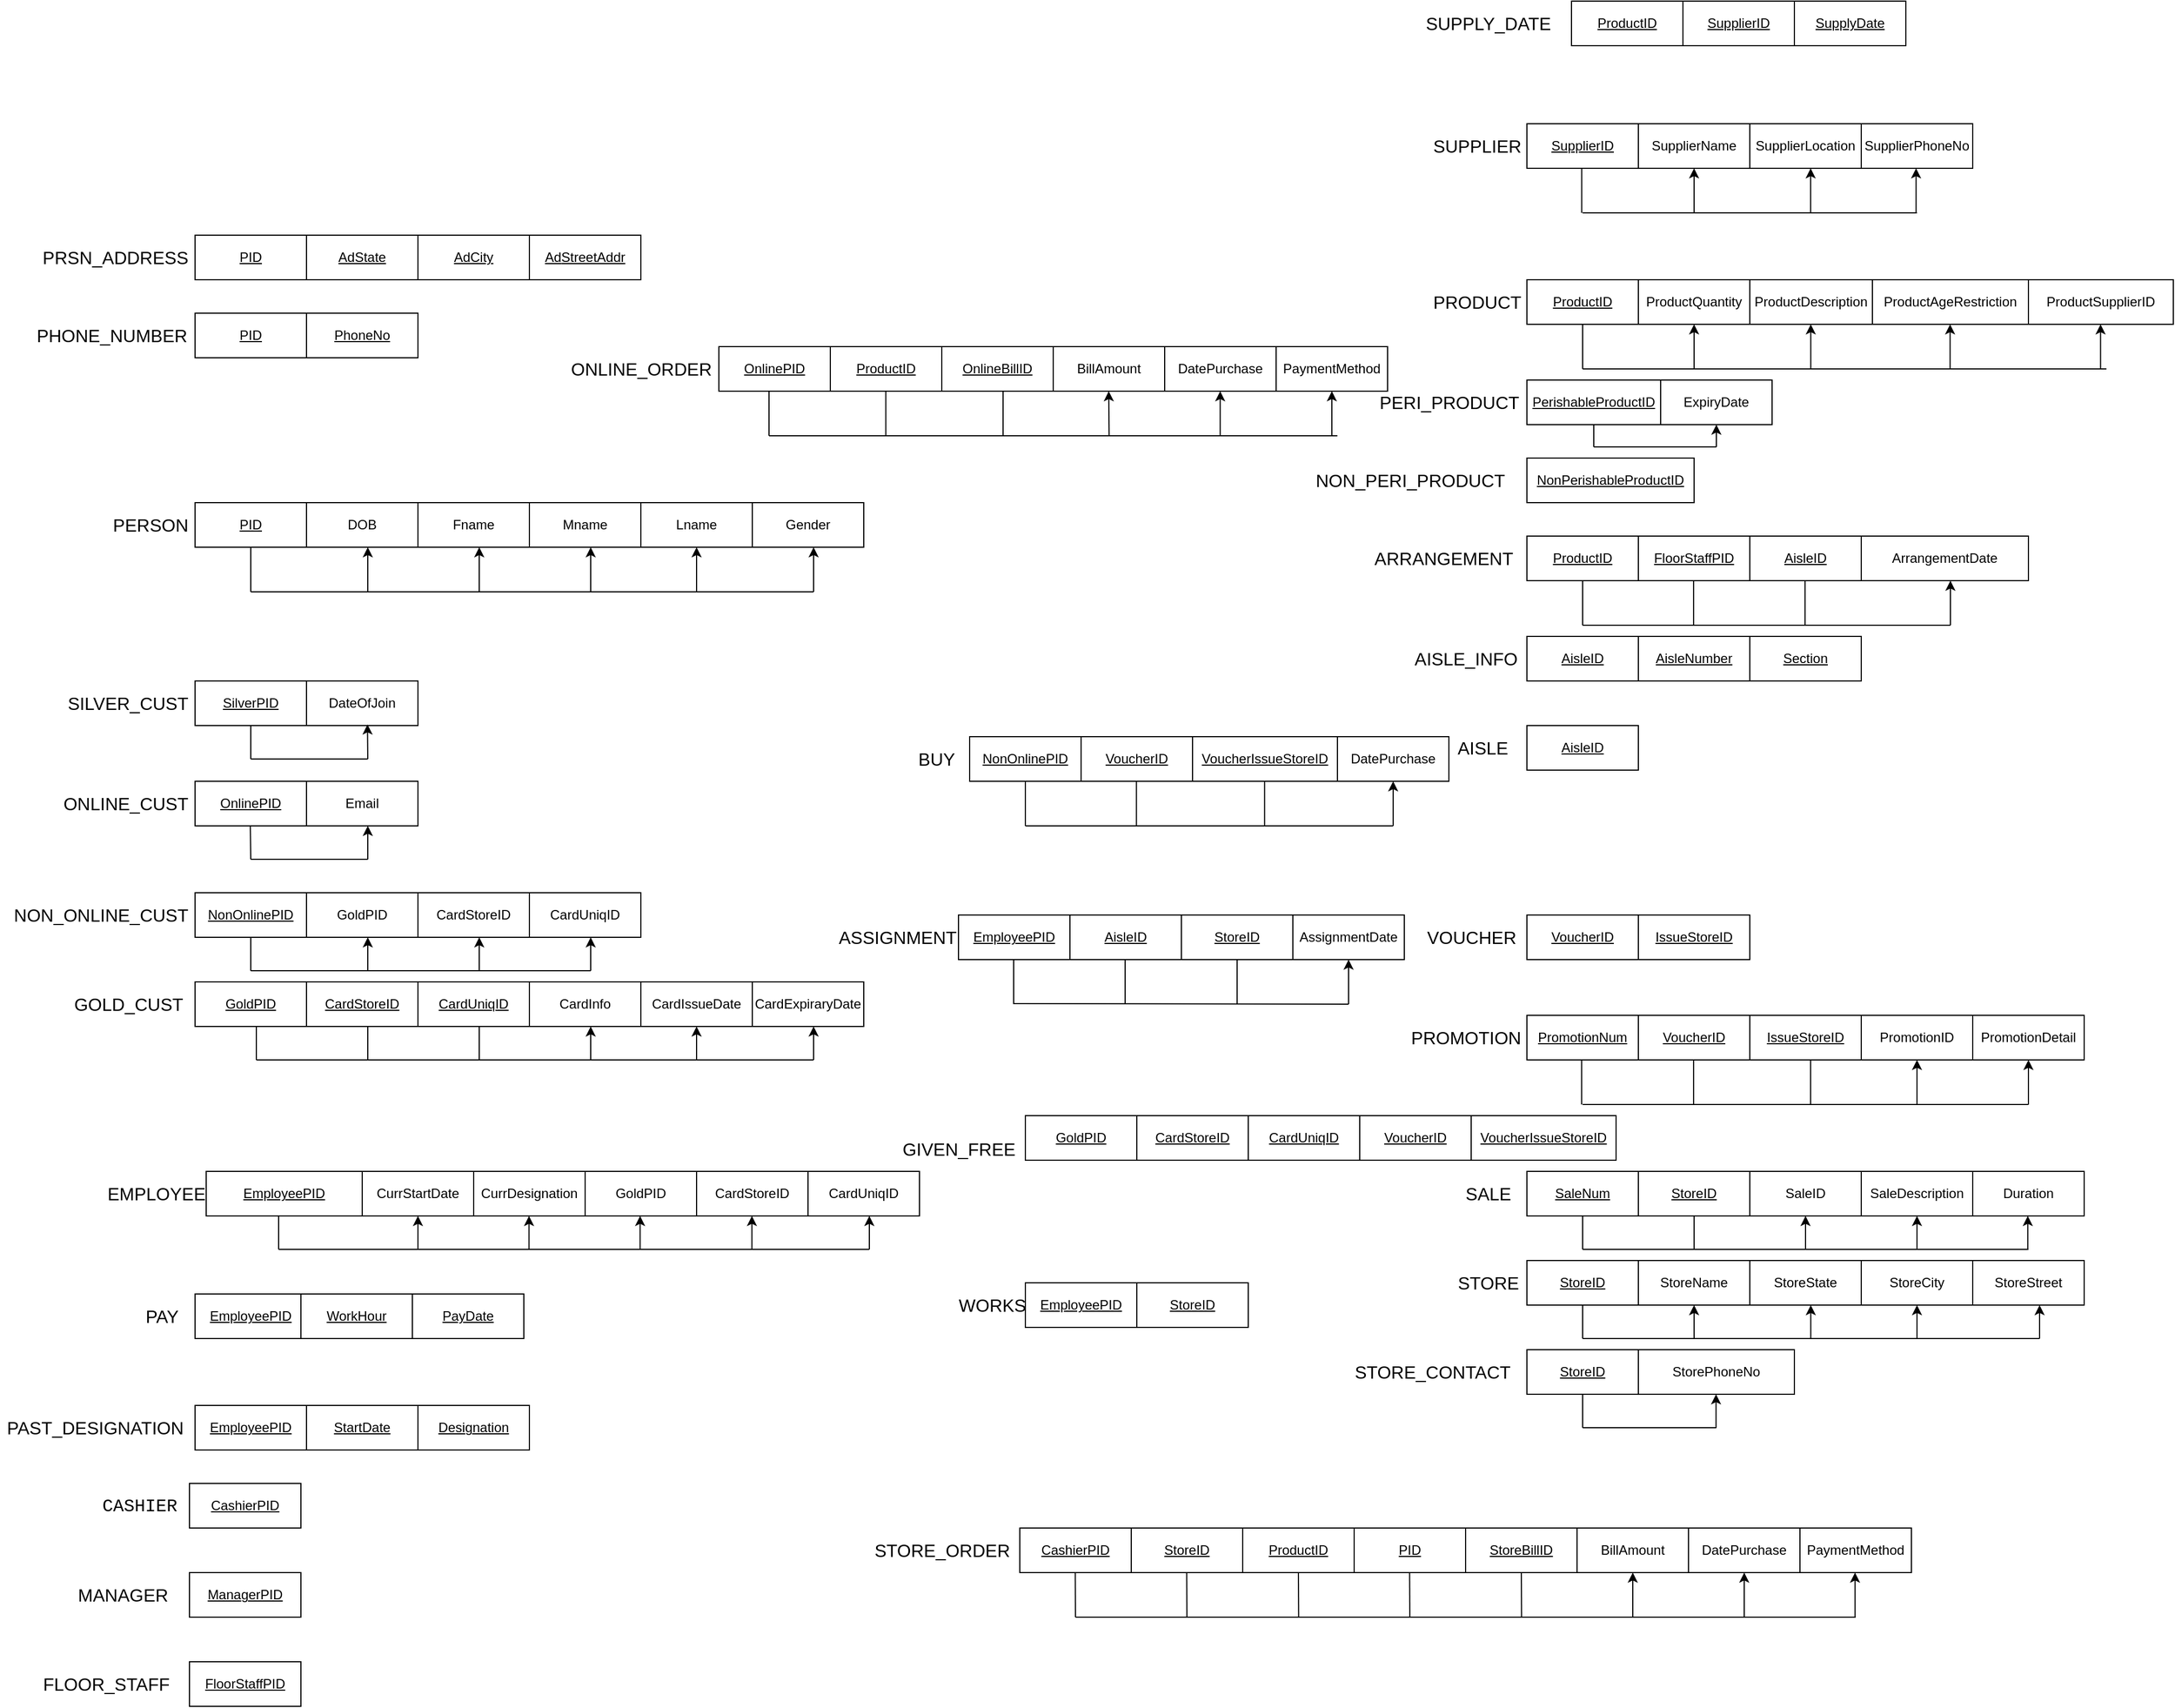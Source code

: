 <mxfile version="12.9.14" type="google"><diagram name="Page-1" id="90a13364-a465-7bf4-72fc-28e22215d7a0"><mxGraphModel dx="1719" dy="760" grid="1" gridSize="10" guides="1" tooltips="1" connect="1" arrows="1" fold="1" page="1" pageScale="1.5" pageWidth="2000" pageHeight="1500" background="#ffffff" math="0" shadow="0"><root><mxCell id="0" style=";html=1;"/><mxCell id="1" style=";html=1;" parent="0"/><mxCell id="R0Kg2zBL1VLdMe22nUZI-14" value="&lt;u&gt;PID&lt;/u&gt;" style="whiteSpace=wrap;html=1;align=center;" parent="1" vertex="1"><mxGeometry x="645" y="600" width="100" height="40" as="geometry"/></mxCell><mxCell id="R0Kg2zBL1VLdMe22nUZI-15" value="DOB" style="whiteSpace=wrap;html=1;align=center;" parent="1" vertex="1"><mxGeometry x="745" y="600" width="100" height="40" as="geometry"/></mxCell><mxCell id="R0Kg2zBL1VLdMe22nUZI-18" value="Fname" style="whiteSpace=wrap;html=1;align=center;" parent="1" vertex="1"><mxGeometry x="845" y="600" width="100" height="40" as="geometry"/></mxCell><mxCell id="R0Kg2zBL1VLdMe22nUZI-19" value="Mname" style="whiteSpace=wrap;html=1;align=center;" parent="1" vertex="1"><mxGeometry x="945" y="600" width="100" height="40" as="geometry"/></mxCell><mxCell id="R0Kg2zBL1VLdMe22nUZI-20" value="Lname" style="whiteSpace=wrap;html=1;align=center;" parent="1" vertex="1"><mxGeometry x="1045" y="600" width="100" height="40" as="geometry"/></mxCell><mxCell id="R0Kg2zBL1VLdMe22nUZI-21" value="Gender" style="whiteSpace=wrap;html=1;align=center;" parent="1" vertex="1"><mxGeometry x="1145" y="600" width="100" height="40" as="geometry"/></mxCell><mxCell id="R0Kg2zBL1VLdMe22nUZI-22" value="&lt;span style=&quot;font-size: 16px&quot;&gt;PERSON&lt;/span&gt;" style="text;html=1;align=right;verticalAlign=middle;resizable=0;points=[];autosize=1;" parent="1" vertex="1"><mxGeometry x="560" y="610" width="80" height="20" as="geometry"/></mxCell><mxCell id="R0Kg2zBL1VLdMe22nUZI-24" value="&lt;font style=&quot;font-size: 16px&quot;&gt;PHONE_NUMBER&lt;/font&gt;" style="text;html=1;align=center;verticalAlign=middle;resizable=0;points=[];autosize=1;" parent="1" vertex="1"><mxGeometry x="495" y="440" width="150" height="20" as="geometry"/></mxCell><mxCell id="R0Kg2zBL1VLdMe22nUZI-25" value="&lt;u&gt;PID&lt;/u&gt;" style="whiteSpace=wrap;html=1;align=center;" parent="1" vertex="1"><mxGeometry x="645" y="430" width="100" height="40" as="geometry"/></mxCell><mxCell id="R0Kg2zBL1VLdMe22nUZI-26" value="&lt;u&gt;PhoneNo&lt;/u&gt;" style="whiteSpace=wrap;html=1;align=center;" parent="1" vertex="1"><mxGeometry x="745" y="430" width="100" height="40" as="geometry"/></mxCell><mxCell id="R0Kg2zBL1VLdMe22nUZI-28" value="&lt;font style=&quot;font-size: 16px&quot;&gt;PRSN_ADDRESS&lt;/font&gt;" style="text;html=1;align=right;verticalAlign=middle;resizable=0;points=[];autosize=1;" parent="1" vertex="1"><mxGeometry x="490" y="370" width="150" height="20" as="geometry"/></mxCell><mxCell id="R0Kg2zBL1VLdMe22nUZI-29" value="&lt;u&gt;PID&lt;/u&gt;" style="whiteSpace=wrap;html=1;align=center;" parent="1" vertex="1"><mxGeometry x="645" y="360" width="100" height="40" as="geometry"/></mxCell><mxCell id="R0Kg2zBL1VLdMe22nUZI-34" value="&lt;u&gt;AdState&lt;/u&gt;" style="whiteSpace=wrap;html=1;align=center;" parent="1" vertex="1"><mxGeometry x="745" y="360" width="100" height="40" as="geometry"/></mxCell><mxCell id="R0Kg2zBL1VLdMe22nUZI-36" value="&lt;u&gt;Ad&lt;/u&gt;&lt;u&gt;City&lt;/u&gt;" style="whiteSpace=wrap;html=1;align=center;" parent="1" vertex="1"><mxGeometry x="845" y="360" width="100" height="40" as="geometry"/></mxCell><mxCell id="R0Kg2zBL1VLdMe22nUZI-37" value="&lt;u&gt;Ad&lt;/u&gt;&lt;u&gt;StreetAddr&lt;/u&gt;" style="whiteSpace=wrap;html=1;align=center;" parent="1" vertex="1"><mxGeometry x="945" y="360" width="100" height="40" as="geometry"/></mxCell><mxCell id="R0Kg2zBL1VLdMe22nUZI-38" value="&lt;u&gt;SilverPID&lt;/u&gt;" style="whiteSpace=wrap;html=1;align=center;" parent="1" vertex="1"><mxGeometry x="645" y="760" width="100" height="40" as="geometry"/></mxCell><mxCell id="R0Kg2zBL1VLdMe22nUZI-40" value="&lt;font style=&quot;font-size: 16px&quot;&gt;SILVER_CUST&lt;/font&gt;" style="text;html=1;align=right;verticalAlign=middle;resizable=0;points=[];autosize=1;" parent="1" vertex="1"><mxGeometry x="520" y="770" width="120" height="20" as="geometry"/></mxCell><mxCell id="R0Kg2zBL1VLdMe22nUZI-42" value="&lt;u&gt;EmployeePID&lt;/u&gt;" style="whiteSpace=wrap;html=1;align=center;" parent="1" vertex="1"><mxGeometry x="655" y="1200" width="140" height="40" as="geometry"/></mxCell><mxCell id="R0Kg2zBL1VLdMe22nUZI-44" value="&lt;font style=&quot;font-size: 16px&quot;&gt;EMPLOYEE&lt;/font&gt;" style="text;html=1;align=center;verticalAlign=middle;resizable=0;points=[];autosize=1;" parent="1" vertex="1"><mxGeometry x="560" y="1210" width="100" height="20" as="geometry"/></mxCell><mxCell id="R0Kg2zBL1VLdMe22nUZI-46" value="CurrStartDate" style="whiteSpace=wrap;html=1;align=center;" parent="1" vertex="1"><mxGeometry x="795" y="1200" width="100" height="40" as="geometry"/></mxCell><mxCell id="R0Kg2zBL1VLdMe22nUZI-47" value="CurrDesignation" style="whiteSpace=wrap;html=1;align=center;" parent="1" vertex="1"><mxGeometry x="895" y="1200" width="100" height="40" as="geometry"/></mxCell><mxCell id="R0Kg2zBL1VLdMe22nUZI-49" value="&lt;font style=&quot;font-size: 16px&quot;&gt;PAY&lt;/font&gt;" style="text;html=1;align=center;verticalAlign=middle;resizable=0;points=[];autosize=1;" parent="1" vertex="1"><mxGeometry x="590" y="1320" width="50" height="20" as="geometry"/></mxCell><mxCell id="R0Kg2zBL1VLdMe22nUZI-50" value="&lt;u&gt;EmployeePID&lt;/u&gt;" style="whiteSpace=wrap;html=1;align=center;" parent="1" vertex="1"><mxGeometry x="645" y="1310" width="100" height="40" as="geometry"/></mxCell><mxCell id="R0Kg2zBL1VLdMe22nUZI-55" value="&lt;u&gt;WorkHour&lt;/u&gt;" style="whiteSpace=wrap;html=1;align=center;" parent="1" vertex="1"><mxGeometry x="740" y="1310" width="100" height="40" as="geometry"/></mxCell><mxCell id="R0Kg2zBL1VLdMe22nUZI-56" value="&lt;u&gt;PayDate&lt;/u&gt;" style="whiteSpace=wrap;html=1;align=center;" parent="1" vertex="1"><mxGeometry x="840" y="1310" width="100" height="40" as="geometry"/></mxCell><mxCell id="R0Kg2zBL1VLdMe22nUZI-60" value="&lt;font style=&quot;font-size: 16px&quot;&gt;PAST_DESIGNATION&lt;/font&gt;" style="text;html=1;align=center;verticalAlign=middle;resizable=0;points=[];autosize=1;" parent="1" vertex="1"><mxGeometry x="470.0" y="1420" width="170" height="20" as="geometry"/></mxCell><mxCell id="R0Kg2zBL1VLdMe22nUZI-61" value="&lt;u&gt;EmployeePID&lt;/u&gt;" style="whiteSpace=wrap;html=1;align=center;" parent="1" vertex="1"><mxGeometry x="645" y="1410" width="100" height="40" as="geometry"/></mxCell><mxCell id="R0Kg2zBL1VLdMe22nUZI-66" value="&lt;u&gt;StartDate&lt;/u&gt;" style="whiteSpace=wrap;html=1;align=center;" parent="1" vertex="1"><mxGeometry x="745" y="1410" width="100" height="40" as="geometry"/></mxCell><mxCell id="R0Kg2zBL1VLdMe22nUZI-67" value="&lt;u&gt;Designation&lt;/u&gt;" style="whiteSpace=wrap;html=1;align=center;" parent="1" vertex="1"><mxGeometry x="845" y="1410" width="100" height="40" as="geometry"/></mxCell><mxCell id="R0Kg2zBL1VLdMe22nUZI-70" value="&lt;u&gt;OnlinePID&lt;/u&gt;" style="whiteSpace=wrap;html=1;align=center;" parent="1" vertex="1"><mxGeometry x="645" y="850" width="100" height="40" as="geometry"/></mxCell><mxCell id="R0Kg2zBL1VLdMe22nUZI-72" value="&lt;span style=&quot;font-size: 16px&quot;&gt;ONLINE_CUST&lt;/span&gt;" style="text;html=1;align=right;verticalAlign=middle;resizable=0;points=[];autosize=1;" parent="1" vertex="1"><mxGeometry x="510" y="860" width="130" height="20" as="geometry"/></mxCell><mxCell id="R0Kg2zBL1VLdMe22nUZI-74" value="Email" style="whiteSpace=wrap;html=1;align=center;" parent="1" vertex="1"><mxGeometry x="745" y="850" width="100" height="40" as="geometry"/></mxCell><mxCell id="R0Kg2zBL1VLdMe22nUZI-78" value="&lt;u&gt;NonOnlinePID&lt;/u&gt;" style="whiteSpace=wrap;html=1;align=center;" parent="1" vertex="1"><mxGeometry x="645" y="950" width="100" height="40" as="geometry"/></mxCell><mxCell id="R0Kg2zBL1VLdMe22nUZI-81" value="&lt;span style=&quot;font-size: 16px&quot;&gt;NON_ONLINE_CUST&lt;/span&gt;" style="text;html=1;align=right;verticalAlign=middle;resizable=0;points=[];autosize=1;" parent="1" vertex="1"><mxGeometry x="470.0" y="960" width="170" height="20" as="geometry"/></mxCell><mxCell id="R0Kg2zBL1VLdMe22nUZI-84" value="&lt;u&gt;GoldPID&lt;/u&gt;" style="whiteSpace=wrap;html=1;align=center;" parent="1" vertex="1"><mxGeometry x="645" y="1030" width="100" height="40" as="geometry"/></mxCell><mxCell id="R0Kg2zBL1VLdMe22nUZI-85" value="&lt;span style=&quot;font-size: 16px ; text-align: right&quot;&gt;GOLD_CUST&lt;/span&gt;" style="text;html=1;align=center;verticalAlign=middle;resizable=0;points=[];autosize=1;" parent="1" vertex="1"><mxGeometry x="530" y="1040" width="110" height="20" as="geometry"/></mxCell><mxCell id="R0Kg2zBL1VLdMe22nUZI-86" value="GoldPID" style="whiteSpace=wrap;html=1;align=center;" parent="1" vertex="1"><mxGeometry x="745" y="950" width="100" height="40" as="geometry"/></mxCell><mxCell id="ruVJiZbTaowODf-1K3nO-1" value="GoldPID" style="whiteSpace=wrap;html=1;align=center;" parent="1" vertex="1"><mxGeometry x="995" y="1200" width="100" height="40" as="geometry"/></mxCell><mxCell id="R0Kg2zBL1VLdMe22nUZI-94" value="&lt;u&gt;CashierPID&lt;/u&gt;" style="whiteSpace=wrap;html=1;align=center;" parent="1" vertex="1"><mxGeometry x="640" y="1480" width="100" height="40" as="geometry"/></mxCell><mxCell id="R0Kg2zBL1VLdMe22nUZI-95" value="&lt;u&gt;ManagerPID&lt;/u&gt;" style="whiteSpace=wrap;html=1;align=center;" parent="1" vertex="1"><mxGeometry x="640" y="1560" width="100" height="40" as="geometry"/></mxCell><mxCell id="R0Kg2zBL1VLdMe22nUZI-96" value="&lt;u&gt;FloorStaffPID&lt;/u&gt;" style="whiteSpace=wrap;html=1;align=center;" parent="1" vertex="1"><mxGeometry x="640" y="1640" width="100" height="40" as="geometry"/></mxCell><mxCell id="R0Kg2zBL1VLdMe22nUZI-103" value="&lt;div style=&quot;font-family: &amp;#34;menlo&amp;#34; , &amp;#34;monaco&amp;#34; , &amp;#34;courier new&amp;#34; , monospace ; font-size: 16px ; line-height: 24px ; white-space: pre&quot;&gt;&lt;span style=&quot;background-color: rgb(255 , 255 , 255)&quot;&gt;CASHIER&lt;/span&gt;&lt;/div&gt;" style="text;html=1;align=center;verticalAlign=middle;resizable=0;points=[];autosize=1;" parent="1" vertex="1"><mxGeometry x="555" y="1485" width="80" height="30" as="geometry"/></mxCell><mxCell id="R0Kg2zBL1VLdMe22nUZI-104" value="&lt;font style=&quot;font-size: 16px&quot;&gt;MANAGER&lt;/font&gt;" style="text;html=1;align=center;verticalAlign=middle;resizable=0;points=[];autosize=1;" parent="1" vertex="1"><mxGeometry x="530" y="1570" width="100" height="20" as="geometry"/></mxCell><mxCell id="R0Kg2zBL1VLdMe22nUZI-105" value="&lt;font style=&quot;font-size: 16px&quot;&gt;FLOOR_STAFF&lt;/font&gt;" style="text;html=1;align=center;verticalAlign=middle;resizable=0;points=[];autosize=1;" parent="1" vertex="1"><mxGeometry x="500" y="1650" width="130" height="20" as="geometry"/></mxCell><mxCell id="R0Kg2zBL1VLdMe22nUZI-107" value="&lt;u&gt;SupplierID&lt;/u&gt;" style="whiteSpace=wrap;html=1;align=center;" parent="1" vertex="1"><mxGeometry x="1840" y="260" width="100" height="40" as="geometry"/></mxCell><mxCell id="R0Kg2zBL1VLdMe22nUZI-108" value="SupplierName" style="whiteSpace=wrap;html=1;align=center;" parent="1" vertex="1"><mxGeometry x="1940" y="260" width="100" height="40" as="geometry"/></mxCell><mxCell id="R0Kg2zBL1VLdMe22nUZI-109" value="SupplierLocation" style="whiteSpace=wrap;html=1;align=center;" parent="1" vertex="1"><mxGeometry x="2040" y="260" width="100" height="40" as="geometry"/></mxCell><mxCell id="R0Kg2zBL1VLdMe22nUZI-110" value="SupplierPhoneNo" style="whiteSpace=wrap;html=1;align=center;" parent="1" vertex="1"><mxGeometry x="2140" y="260" width="100" height="40" as="geometry"/></mxCell><mxCell id="R0Kg2zBL1VLdMe22nUZI-111" value="&lt;font style=&quot;font-size: 16px&quot;&gt;SUPPLIER&lt;/font&gt;" style="text;html=1;align=center;verticalAlign=middle;resizable=0;points=[];autosize=1;" parent="1" vertex="1"><mxGeometry x="1750" y="270" width="90" height="20" as="geometry"/></mxCell><mxCell id="R0Kg2zBL1VLdMe22nUZI-112" value="&lt;u&gt;ProductID&lt;/u&gt;" style="whiteSpace=wrap;html=1;align=center;" parent="1" vertex="1"><mxGeometry x="1840" y="400" width="100" height="40" as="geometry"/></mxCell><mxCell id="R0Kg2zBL1VLdMe22nUZI-113" value="ProductQuantity" style="whiteSpace=wrap;html=1;align=center;" parent="1" vertex="1"><mxGeometry x="1940" y="400" width="100" height="40" as="geometry"/></mxCell><mxCell id="R0Kg2zBL1VLdMe22nUZI-114" value="ProductDescription" style="whiteSpace=wrap;html=1;align=center;" parent="1" vertex="1"><mxGeometry x="2040" y="400" width="110" height="40" as="geometry"/></mxCell><mxCell id="R0Kg2zBL1VLdMe22nUZI-115" value="ProductAgeRestriction" style="whiteSpace=wrap;html=1;align=center;" parent="1" vertex="1"><mxGeometry x="2150" y="400" width="140" height="40" as="geometry"/></mxCell><mxCell id="R0Kg2zBL1VLdMe22nUZI-116" value="&lt;font style=&quot;font-size: 16px&quot;&gt;PRODUCT&lt;/font&gt;" style="text;html=1;align=center;verticalAlign=middle;resizable=0;points=[];autosize=1;" parent="1" vertex="1"><mxGeometry x="1750" y="410" width="90" height="20" as="geometry"/></mxCell><mxCell id="R0Kg2zBL1VLdMe22nUZI-117" value="&lt;u&gt;PerishableProductID&lt;/u&gt;" style="whiteSpace=wrap;html=1;align=center;" parent="1" vertex="1"><mxGeometry x="1840" y="490" width="120" height="40" as="geometry"/></mxCell><mxCell id="R0Kg2zBL1VLdMe22nUZI-119" value="&lt;font style=&quot;font-size: 16px&quot;&gt;PERI_PRODUCT&lt;/font&gt;" style="text;html=1;align=center;verticalAlign=middle;resizable=0;points=[];autosize=1;" parent="1" vertex="1"><mxGeometry x="1700" y="500" width="140" height="20" as="geometry"/></mxCell><mxCell id="R0Kg2zBL1VLdMe22nUZI-120" value="ExpiryDate" style="whiteSpace=wrap;html=1;align=center;" parent="1" vertex="1"><mxGeometry x="1960" y="490" width="100" height="40" as="geometry"/></mxCell><mxCell id="R0Kg2zBL1VLdMe22nUZI-122" value="&lt;u&gt;NonPerishableProductID&lt;/u&gt;" style="whiteSpace=wrap;html=1;align=center;" parent="1" vertex="1"><mxGeometry x="1840" y="560" width="150" height="40" as="geometry"/></mxCell><mxCell id="R0Kg2zBL1VLdMe22nUZI-124" value="&lt;div style=&quot;text-align: left&quot;&gt;&lt;span style=&quot;font-size: 16px&quot;&gt;NON_PERI_PRODUCT&lt;/span&gt;&lt;/div&gt;" style="text;html=1;align=center;verticalAlign=middle;resizable=0;points=[];autosize=1;" parent="1" vertex="1"><mxGeometry x="1640" y="570" width="190" height="20" as="geometry"/></mxCell><mxCell id="R0Kg2zBL1VLdMe22nUZI-126" value="&lt;font style=&quot;font-size: 16px&quot;&gt;AISLE_INFO&lt;/font&gt;" style="text;html=1;align=center;verticalAlign=middle;resizable=0;points=[];autosize=1;" parent="1" vertex="1"><mxGeometry x="1730" y="730" width="110" height="20" as="geometry"/></mxCell><mxCell id="R0Kg2zBL1VLdMe22nUZI-127" value="&lt;u&gt;AisleID&lt;/u&gt;" style="whiteSpace=wrap;html=1;align=center;" parent="1" vertex="1"><mxGeometry x="1840" y="720" width="100" height="40" as="geometry"/></mxCell><mxCell id="R0Kg2zBL1VLdMe22nUZI-132" value="&lt;u&gt;AisleNumber&lt;/u&gt;" style="whiteSpace=wrap;html=1;align=center;" parent="1" vertex="1"><mxGeometry x="1940" y="720" width="100" height="40" as="geometry"/></mxCell><mxCell id="R0Kg2zBL1VLdMe22nUZI-133" value="&lt;u&gt;Section&lt;/u&gt;" style="whiteSpace=wrap;html=1;align=center;" parent="1" vertex="1"><mxGeometry x="2040" y="720" width="100" height="40" as="geometry"/></mxCell><mxCell id="R0Kg2zBL1VLdMe22nUZI-135" value="&lt;u&gt;AisleID&lt;/u&gt;" style="whiteSpace=wrap;html=1;align=center;" parent="1" vertex="1"><mxGeometry x="1840" y="800" width="100" height="40" as="geometry"/></mxCell><mxCell id="R0Kg2zBL1VLdMe22nUZI-136" value="&lt;font style=&quot;font-size: 16px&quot;&gt;AISLE&lt;/font&gt;" style="text;html=1;align=center;verticalAlign=middle;resizable=0;points=[];autosize=1;" parent="1" vertex="1"><mxGeometry x="1770" y="810" width="60" height="20" as="geometry"/></mxCell><mxCell id="R0Kg2zBL1VLdMe22nUZI-138" value="&lt;u&gt;VoucherID&lt;/u&gt;" style="whiteSpace=wrap;html=1;align=center;" parent="1" vertex="1"><mxGeometry x="1840" y="970" width="100" height="40" as="geometry"/></mxCell><mxCell id="R0Kg2zBL1VLdMe22nUZI-139" value="&lt;span style=&quot;font-size: 16px&quot;&gt;VOUCHER&lt;/span&gt;" style="text;html=1;align=center;verticalAlign=middle;resizable=0;points=[];autosize=1;" parent="1" vertex="1"><mxGeometry x="1740" y="980" width="100" height="20" as="geometry"/></mxCell><mxCell id="R0Kg2zBL1VLdMe22nUZI-140" value="&lt;u&gt;StoreID&lt;/u&gt;" style="whiteSpace=wrap;html=1;align=center;" parent="1" vertex="1"><mxGeometry x="1840" y="1280" width="100" height="40" as="geometry"/></mxCell><mxCell id="R0Kg2zBL1VLdMe22nUZI-141" value="StoreName" style="whiteSpace=wrap;html=1;align=center;" parent="1" vertex="1"><mxGeometry x="1940" y="1280" width="100" height="40" as="geometry"/></mxCell><mxCell id="R0Kg2zBL1VLdMe22nUZI-144" value="&lt;font style=&quot;font-size: 16px&quot;&gt;STORE&lt;/font&gt;" style="text;html=1;align=center;verticalAlign=middle;resizable=0;points=[];autosize=1;" parent="1" vertex="1"><mxGeometry x="1770" y="1290" width="70" height="20" as="geometry"/></mxCell><mxCell id="R0Kg2zBL1VLdMe22nUZI-145" value="&lt;span style=&quot;font-size: 16px&quot;&gt;STORE_CONTACT&lt;/span&gt;" style="text;html=1;align=center;verticalAlign=middle;resizable=0;points=[];autosize=1;" parent="1" vertex="1"><mxGeometry x="1675" y="1370" width="160" height="20" as="geometry"/></mxCell><mxCell id="R0Kg2zBL1VLdMe22nUZI-147" value="&lt;u&gt;StoreID&lt;/u&gt;" style="whiteSpace=wrap;html=1;align=center;" parent="1" vertex="1"><mxGeometry x="1840" y="1360" width="100" height="40" as="geometry"/></mxCell><mxCell id="R0Kg2zBL1VLdMe22nUZI-154" value="StorePhoneNo" style="whiteSpace=wrap;html=1;align=center;" parent="1" vertex="1"><mxGeometry x="1940" y="1360" width="140" height="40" as="geometry"/></mxCell><mxCell id="R0Kg2zBL1VLdMe22nUZI-155" value="&lt;u&gt;PromotionNum&lt;/u&gt;" style="whiteSpace=wrap;html=1;align=center;" parent="1" vertex="1"><mxGeometry x="1840" y="1060" width="100" height="40" as="geometry"/></mxCell><mxCell id="R0Kg2zBL1VLdMe22nUZI-156" value="&lt;u&gt;VoucherID&lt;/u&gt;" style="whiteSpace=wrap;html=1;align=center;" parent="1" vertex="1"><mxGeometry x="1940" y="1060" width="100" height="40" as="geometry"/></mxCell><mxCell id="R0Kg2zBL1VLdMe22nUZI-157" value="PromotionID" style="whiteSpace=wrap;html=1;align=center;" parent="1" vertex="1"><mxGeometry x="2140" y="1060" width="100" height="40" as="geometry"/></mxCell><mxCell id="R0Kg2zBL1VLdMe22nUZI-158" value="&lt;font style=&quot;font-size: 16px&quot;&gt;PROMOTION&lt;/font&gt;" style="text;html=1;align=center;verticalAlign=middle;resizable=0;points=[];autosize=1;" parent="1" vertex="1"><mxGeometry x="1730" y="1070" width="110" height="20" as="geometry"/></mxCell><mxCell id="R0Kg2zBL1VLdMe22nUZI-160" value="PromotionDetail" style="whiteSpace=wrap;html=1;align=center;" parent="1" vertex="1"><mxGeometry x="2240" y="1060" width="100" height="40" as="geometry"/></mxCell><mxCell id="R0Kg2zBL1VLdMe22nUZI-161" value="&lt;u&gt;SaleNum&lt;/u&gt;" style="whiteSpace=wrap;html=1;align=center;" parent="1" vertex="1"><mxGeometry x="1840" y="1200" width="100" height="40" as="geometry"/></mxCell><mxCell id="R0Kg2zBL1VLdMe22nUZI-162" value="&lt;u&gt;StoreID&lt;/u&gt;" style="whiteSpace=wrap;html=1;align=center;" parent="1" vertex="1"><mxGeometry x="1940" y="1200" width="100" height="40" as="geometry"/></mxCell><mxCell id="R0Kg2zBL1VLdMe22nUZI-163" value="SaleID" style="whiteSpace=wrap;html=1;align=center;" parent="1" vertex="1"><mxGeometry x="2040" y="1200" width="100" height="40" as="geometry"/></mxCell><mxCell id="R0Kg2zBL1VLdMe22nUZI-164" value="&lt;font style=&quot;font-size: 16px&quot;&gt;SALE&lt;/font&gt;" style="text;html=1;align=center;verticalAlign=middle;resizable=0;points=[];autosize=1;" parent="1" vertex="1"><mxGeometry x="1775" y="1210" width="60" height="20" as="geometry"/></mxCell><mxCell id="R0Kg2zBL1VLdMe22nUZI-165" value="SaleDescription" style="whiteSpace=wrap;html=1;align=center;" parent="1" vertex="1"><mxGeometry x="2140" y="1200" width="100" height="40" as="geometry"/></mxCell><mxCell id="R0Kg2zBL1VLdMe22nUZI-166" value="Duration" style="whiteSpace=wrap;html=1;align=center;" parent="1" vertex="1"><mxGeometry x="2240" y="1200" width="100" height="40" as="geometry"/></mxCell><mxCell id="R0Kg2zBL1VLdMe22nUZI-168" value="&lt;u&gt;IssueStoreID&lt;/u&gt;" style="whiteSpace=wrap;html=1;align=center;" parent="1" vertex="1"><mxGeometry x="1940" y="970" width="100" height="40" as="geometry"/></mxCell><mxCell id="R0Kg2zBL1VLdMe22nUZI-173" value="&lt;u&gt;CardStoreID&lt;/u&gt;" style="whiteSpace=wrap;html=1;align=center;" parent="1" vertex="1"><mxGeometry x="745" y="1030" width="100" height="40" as="geometry"/></mxCell><mxCell id="R0Kg2zBL1VLdMe22nUZI-175" value="&lt;u&gt;CardUniqID&lt;/u&gt;" style="whiteSpace=wrap;html=1;align=center;" parent="1" vertex="1"><mxGeometry x="845" y="1030" width="100" height="40" as="geometry"/></mxCell><mxCell id="R0Kg2zBL1VLdMe22nUZI-176" value="CardInfo" style="whiteSpace=wrap;html=1;align=center;" parent="1" vertex="1"><mxGeometry x="945" y="1030" width="100" height="40" as="geometry"/></mxCell><mxCell id="R0Kg2zBL1VLdMe22nUZI-177" value="CardIssueDate" style="whiteSpace=wrap;html=1;align=center;" parent="1" vertex="1"><mxGeometry x="1045" y="1030" width="100" height="40" as="geometry"/></mxCell><mxCell id="R0Kg2zBL1VLdMe22nUZI-178" value="CardExpiraryDate" style="whiteSpace=wrap;html=1;align=center;" parent="1" vertex="1"><mxGeometry x="1145" y="1030" width="100" height="40" as="geometry"/></mxCell><mxCell id="R0Kg2zBL1VLdMe22nUZI-179" value="&lt;u&gt;EmployeePID&lt;/u&gt;" style="whiteSpace=wrap;html=1;align=center;" parent="1" vertex="1"><mxGeometry x="1390" y="1300" width="100" height="40" as="geometry"/></mxCell><mxCell id="R0Kg2zBL1VLdMe22nUZI-180" value="&lt;u&gt;StoreID&lt;/u&gt;" style="whiteSpace=wrap;html=1;align=center;" parent="1" vertex="1"><mxGeometry x="1490" y="1300" width="100" height="40" as="geometry"/></mxCell><mxCell id="R0Kg2zBL1VLdMe22nUZI-181" value="&lt;font style=&quot;font-size: 16px&quot;&gt;WORKS&lt;/font&gt;" style="text;html=1;align=center;verticalAlign=middle;resizable=0;points=[];autosize=1;" parent="1" vertex="1"><mxGeometry x="1320" y="1310" width="80" height="20" as="geometry"/></mxCell><mxCell id="R0Kg2zBL1VLdMe22nUZI-185" value="&lt;u&gt;GoldPID&lt;/u&gt;" style="whiteSpace=wrap;html=1;align=center;" parent="1" vertex="1"><mxGeometry x="1390" y="1150" width="100" height="40" as="geometry"/></mxCell><mxCell id="R0Kg2zBL1VLdMe22nUZI-186" value="&lt;u&gt;VoucherID&lt;/u&gt;" style="whiteSpace=wrap;html=1;align=center;" parent="1" vertex="1"><mxGeometry x="1690" y="1150" width="100" height="40" as="geometry"/></mxCell><mxCell id="R0Kg2zBL1VLdMe22nUZI-187" value="&lt;font style=&quot;font-size: 16px&quot;&gt;GIVEN_FREE&lt;/font&gt;" style="text;html=1;align=center;verticalAlign=middle;resizable=0;points=[];autosize=1;" parent="1" vertex="1"><mxGeometry x="1270" y="1170" width="120" height="20" as="geometry"/></mxCell><mxCell id="R0Kg2zBL1VLdMe22nUZI-193" value="&lt;u&gt;NonOnlinePID&lt;/u&gt;" style="whiteSpace=wrap;html=1;align=center;" parent="1" vertex="1"><mxGeometry x="1340" y="810" width="100" height="40" as="geometry"/></mxCell><mxCell id="R0Kg2zBL1VLdMe22nUZI-194" value="&lt;u&gt;VoucherID&lt;/u&gt;" style="whiteSpace=wrap;html=1;align=center;" parent="1" vertex="1"><mxGeometry x="1440" y="810" width="100" height="40" as="geometry"/></mxCell><mxCell id="R0Kg2zBL1VLdMe22nUZI-195" value="&lt;font style=&quot;font-size: 16px&quot;&gt;BUY&lt;/font&gt;" style="text;html=1;align=center;verticalAlign=middle;resizable=0;points=[];autosize=1;" parent="1" vertex="1"><mxGeometry x="1285" y="820" width="50" height="20" as="geometry"/></mxCell><mxCell id="R0Kg2zBL1VLdMe22nUZI-198" value="&lt;u&gt;EmployeePID&lt;/u&gt;" style="whiteSpace=wrap;html=1;align=center;" parent="1" vertex="1"><mxGeometry x="1330" y="970" width="100" height="40" as="geometry"/></mxCell><mxCell id="R0Kg2zBL1VLdMe22nUZI-199" value="&lt;u&gt;AisleID&lt;/u&gt;" style="whiteSpace=wrap;html=1;align=center;" parent="1" vertex="1"><mxGeometry x="1430" y="970" width="100" height="40" as="geometry"/></mxCell><mxCell id="R0Kg2zBL1VLdMe22nUZI-200" value="&lt;font style=&quot;font-size: 16px&quot;&gt;ASSIGNMENT&lt;/font&gt;" style="text;html=1;align=center;verticalAlign=middle;resizable=0;points=[];autosize=1;" parent="1" vertex="1"><mxGeometry x="1215" y="980" width="120" height="20" as="geometry"/></mxCell><mxCell id="R0Kg2zBL1VLdMe22nUZI-205" value="&lt;u&gt;OnlinePID&lt;/u&gt;" style="whiteSpace=wrap;html=1;align=center;" parent="1" vertex="1"><mxGeometry x="1115" y="460" width="100" height="40" as="geometry"/></mxCell><mxCell id="R0Kg2zBL1VLdMe22nUZI-206" value="&lt;u&gt;ProductID&lt;/u&gt;" style="whiteSpace=wrap;html=1;align=center;" parent="1" vertex="1"><mxGeometry x="1215" y="460" width="100" height="40" as="geometry"/></mxCell><mxCell id="R0Kg2zBL1VLdMe22nUZI-207" value="&lt;font style=&quot;font-size: 16px&quot;&gt;ONLINE_ORDER&lt;/font&gt;" style="text;html=1;align=center;verticalAlign=middle;resizable=0;points=[];autosize=1;" parent="1" vertex="1"><mxGeometry x="975" y="470" width="140" height="20" as="geometry"/></mxCell><mxCell id="R0Kg2zBL1VLdMe22nUZI-210" value="&lt;u&gt;OnlineBillID&lt;/u&gt;" style="whiteSpace=wrap;html=1;align=center;" parent="1" vertex="1"><mxGeometry x="1315" y="460" width="100" height="40" as="geometry"/></mxCell><mxCell id="R0Kg2zBL1VLdMe22nUZI-211" value="BillAmount" style="whiteSpace=wrap;html=1;align=center;" parent="1" vertex="1"><mxGeometry x="1415" y="460" width="100" height="40" as="geometry"/></mxCell><mxCell id="R0Kg2zBL1VLdMe22nUZI-212" value="DatePurchase" style="whiteSpace=wrap;html=1;align=center;" parent="1" vertex="1"><mxGeometry x="1515" y="460" width="100" height="40" as="geometry"/></mxCell><mxCell id="R0Kg2zBL1VLdMe22nUZI-213" value="PaymentMethod" style="whiteSpace=wrap;html=1;align=center;" parent="1" vertex="1"><mxGeometry x="1615" y="460" width="100" height="40" as="geometry"/></mxCell><mxCell id="R0Kg2zBL1VLdMe22nUZI-214" value="&lt;u&gt;CashierPID&lt;/u&gt;" style="whiteSpace=wrap;html=1;align=center;" parent="1" vertex="1"><mxGeometry x="1385" y="1520" width="100" height="40" as="geometry"/></mxCell><mxCell id="R0Kg2zBL1VLdMe22nUZI-215" value="&lt;u&gt;StoreID&lt;/u&gt;" style="whiteSpace=wrap;html=1;align=center;" parent="1" vertex="1"><mxGeometry x="1485" y="1520" width="100" height="40" as="geometry"/></mxCell><mxCell id="R0Kg2zBL1VLdMe22nUZI-216" value="&lt;font style=&quot;font-size: 16px&quot;&gt;STORE_ORDER&lt;/font&gt;" style="text;html=1;align=center;verticalAlign=middle;resizable=0;points=[];autosize=1;" parent="1" vertex="1"><mxGeometry x="1245" y="1530" width="140" height="20" as="geometry"/></mxCell><mxCell id="R0Kg2zBL1VLdMe22nUZI-219" value="&lt;u&gt;ProductID&lt;/u&gt;" style="whiteSpace=wrap;html=1;align=center;" parent="1" vertex="1"><mxGeometry x="1585" y="1520" width="100" height="40" as="geometry"/></mxCell><mxCell id="R0Kg2zBL1VLdMe22nUZI-221" value="&lt;u&gt;PID&lt;/u&gt;" style="whiteSpace=wrap;html=1;align=center;" parent="1" vertex="1"><mxGeometry x="1685" y="1520" width="100" height="40" as="geometry"/></mxCell><mxCell id="R0Kg2zBL1VLdMe22nUZI-223" value="&lt;u&gt;StoreBillID&lt;/u&gt;" style="whiteSpace=wrap;html=1;align=center;" parent="1" vertex="1"><mxGeometry x="1785" y="1520" width="100" height="40" as="geometry"/></mxCell><mxCell id="R0Kg2zBL1VLdMe22nUZI-224" value="BillAmount" style="whiteSpace=wrap;html=1;align=center;" parent="1" vertex="1"><mxGeometry x="1885" y="1520" width="100" height="40" as="geometry"/></mxCell><mxCell id="R0Kg2zBL1VLdMe22nUZI-225" value="DatePurchase" style="whiteSpace=wrap;html=1;align=center;" parent="1" vertex="1"><mxGeometry x="1985" y="1520" width="100" height="40" as="geometry"/></mxCell><mxCell id="R0Kg2zBL1VLdMe22nUZI-226" value="PaymentMethod" style="whiteSpace=wrap;html=1;align=center;" parent="1" vertex="1"><mxGeometry x="2085" y="1520" width="100" height="40" as="geometry"/></mxCell><mxCell id="R0Kg2zBL1VLdMe22nUZI-229" value="ProductSupplierID" style="whiteSpace=wrap;html=1;align=center;" parent="1" vertex="1"><mxGeometry x="2290" y="400" width="130" height="40" as="geometry"/></mxCell><mxCell id="ruVJiZbTaowODf-1K3nO-10" value="&lt;u&gt;ProductID&lt;/u&gt;" style="whiteSpace=wrap;html=1;align=center;" parent="1" vertex="1"><mxGeometry x="1840" y="630" width="100" height="40" as="geometry"/></mxCell><mxCell id="ruVJiZbTaowODf-1K3nO-11" value="&lt;u&gt;FloorStaffPID&lt;/u&gt;" style="whiteSpace=wrap;html=1;align=center;" parent="1" vertex="1"><mxGeometry x="1940" y="630" width="100" height="40" as="geometry"/></mxCell><mxCell id="ruVJiZbTaowODf-1K3nO-12" value="&lt;u&gt;AisleID&lt;/u&gt;" style="whiteSpace=wrap;html=1;align=center;" parent="1" vertex="1"><mxGeometry x="2040" y="630" width="100" height="40" as="geometry"/></mxCell><mxCell id="ruVJiZbTaowODf-1K3nO-13" value="ArrangementDate" style="whiteSpace=wrap;html=1;align=center;" parent="1" vertex="1"><mxGeometry x="2140" y="630" width="150" height="40" as="geometry"/></mxCell><mxCell id="ruVJiZbTaowODf-1K3nO-14" value="&lt;font style=&quot;font-size: 16px&quot;&gt;ARRANGEMENT&lt;/font&gt;" style="text;html=1;align=center;verticalAlign=middle;resizable=0;points=[];autosize=1;" parent="1" vertex="1"><mxGeometry x="1695" y="640" width="140" height="20" as="geometry"/></mxCell><mxCell id="kDjUOQ1XY99Zr_46Bzw9-2" value="StoreState" style="whiteSpace=wrap;html=1;align=center;" parent="1" vertex="1"><mxGeometry x="2040" y="1280" width="100" height="40" as="geometry"/></mxCell><mxCell id="kDjUOQ1XY99Zr_46Bzw9-3" value="StoreCity" style="whiteSpace=wrap;html=1;align=center;" parent="1" vertex="1"><mxGeometry x="2140" y="1280" width="100" height="40" as="geometry"/></mxCell><mxCell id="kDjUOQ1XY99Zr_46Bzw9-4" value="StoreStreet" style="whiteSpace=wrap;html=1;align=center;" parent="1" vertex="1"><mxGeometry x="2240" y="1280" width="100" height="40" as="geometry"/></mxCell><mxCell id="kDjUOQ1XY99Zr_46Bzw9-5" value="CardStoreID" style="whiteSpace=wrap;html=1;align=center;" parent="1" vertex="1"><mxGeometry x="845" y="950" width="100" height="40" as="geometry"/></mxCell><mxCell id="kDjUOQ1XY99Zr_46Bzw9-8" value="CardUniqID" style="whiteSpace=wrap;html=1;align=center;" parent="1" vertex="1"><mxGeometry x="945" y="950" width="100" height="40" as="geometry"/></mxCell><mxCell id="kDjUOQ1XY99Zr_46Bzw9-12" value="CardStoreID" style="whiteSpace=wrap;html=1;align=center;" parent="1" vertex="1"><mxGeometry x="1095" y="1200" width="100" height="40" as="geometry"/></mxCell><mxCell id="kDjUOQ1XY99Zr_46Bzw9-14" value="CardUniqID" style="whiteSpace=wrap;html=1;align=center;" parent="1" vertex="1"><mxGeometry x="1195" y="1200" width="100" height="40" as="geometry"/></mxCell><mxCell id="kDjUOQ1XY99Zr_46Bzw9-16" value="&lt;u&gt;IssueStoreID&lt;/u&gt;" style="whiteSpace=wrap;html=1;align=center;" parent="1" vertex="1"><mxGeometry x="2040" y="1060" width="100" height="40" as="geometry"/></mxCell><mxCell id="kDjUOQ1XY99Zr_46Bzw9-18" value="&lt;u&gt;VoucherIssueStoreID&lt;/u&gt;" style="whiteSpace=wrap;html=1;align=center;" parent="1" vertex="1"><mxGeometry x="1540" y="810" width="130" height="40" as="geometry"/></mxCell><mxCell id="kDjUOQ1XY99Zr_46Bzw9-20" value="&lt;u&gt;VoucherIssueStoreID&lt;/u&gt;" style="whiteSpace=wrap;html=1;align=center;" parent="1" vertex="1"><mxGeometry x="1790" y="1150" width="130" height="40" as="geometry"/></mxCell><mxCell id="kDjUOQ1XY99Zr_46Bzw9-24" value="&lt;u&gt;CardStoreID&lt;/u&gt;" style="whiteSpace=wrap;html=1;align=center;" parent="1" vertex="1"><mxGeometry x="1490" y="1150" width="100" height="40" as="geometry"/></mxCell><mxCell id="kDjUOQ1XY99Zr_46Bzw9-25" value="&lt;u&gt;CardUniqID&lt;/u&gt;" style="whiteSpace=wrap;html=1;align=center;" parent="1" vertex="1"><mxGeometry x="1590" y="1150" width="100" height="40" as="geometry"/></mxCell><mxCell id="x_gVUEl9D8bkkyl2BO6u-2" value="" style="endArrow=none;html=1;exitX=0.5;exitY=1;exitDx=0;exitDy=0;" parent="1" source="R0Kg2zBL1VLdMe22nUZI-14" edge="1"><mxGeometry width="50" height="50" relative="1" as="geometry"><mxPoint x="870" y="700" as="sourcePoint"/><mxPoint x="695" y="680" as="targetPoint"/></mxGeometry></mxCell><mxCell id="x_gVUEl9D8bkkyl2BO6u-3" value="" style="endArrow=none;html=1;" parent="1" edge="1"><mxGeometry width="50" height="50" relative="1" as="geometry"><mxPoint x="1200" y="680" as="sourcePoint"/><mxPoint x="695" y="680" as="targetPoint"/></mxGeometry></mxCell><mxCell id="x_gVUEl9D8bkkyl2BO6u-4" value="" style="endArrow=classic;html=1;" parent="1" edge="1"><mxGeometry width="50" height="50" relative="1" as="geometry"><mxPoint x="800" y="680" as="sourcePoint"/><mxPoint x="800" y="640" as="targetPoint"/></mxGeometry></mxCell><mxCell id="x_gVUEl9D8bkkyl2BO6u-5" value="" style="endArrow=classic;html=1;" parent="1" edge="1"><mxGeometry width="50" height="50" relative="1" as="geometry"><mxPoint x="900" y="680" as="sourcePoint"/><mxPoint x="900" y="640" as="targetPoint"/></mxGeometry></mxCell><mxCell id="x_gVUEl9D8bkkyl2BO6u-6" value="" style="endArrow=classic;html=1;" parent="1" edge="1"><mxGeometry width="50" height="50" relative="1" as="geometry"><mxPoint x="1000" y="680" as="sourcePoint"/><mxPoint x="1000" y="640" as="targetPoint"/></mxGeometry></mxCell><mxCell id="x_gVUEl9D8bkkyl2BO6u-7" value="" style="endArrow=classic;html=1;" parent="1" edge="1"><mxGeometry width="50" height="50" relative="1" as="geometry"><mxPoint x="1095" y="680" as="sourcePoint"/><mxPoint x="1095" y="640" as="targetPoint"/></mxGeometry></mxCell><mxCell id="x_gVUEl9D8bkkyl2BO6u-8" value="" style="endArrow=classic;html=1;" parent="1" edge="1"><mxGeometry width="50" height="50" relative="1" as="geometry"><mxPoint x="1200" y="680" as="sourcePoint"/><mxPoint x="1200" y="640" as="targetPoint"/></mxGeometry></mxCell><mxCell id="x_gVUEl9D8bkkyl2BO6u-9" value="" style="endArrow=classic;html=1;" parent="1" edge="1"><mxGeometry width="50" height="50" relative="1" as="geometry"><mxPoint x="800" y="920" as="sourcePoint"/><mxPoint x="800" y="890" as="targetPoint"/></mxGeometry></mxCell><mxCell id="x_gVUEl9D8bkkyl2BO6u-10" value="" style="endArrow=none;html=1;" parent="1" edge="1"><mxGeometry width="50" height="50" relative="1" as="geometry"><mxPoint x="695" y="920" as="sourcePoint"/><mxPoint x="694.58" y="890" as="targetPoint"/></mxGeometry></mxCell><mxCell id="x_gVUEl9D8bkkyl2BO6u-11" value="" style="endArrow=none;html=1;" parent="1" edge="1"><mxGeometry width="50" height="50" relative="1" as="geometry"><mxPoint x="695" y="920" as="sourcePoint"/><mxPoint x="800" y="920" as="targetPoint"/></mxGeometry></mxCell><mxCell id="x_gVUEl9D8bkkyl2BO6u-12" value="" style="endArrow=none;html=1;" parent="1" edge="1"><mxGeometry width="50" height="50" relative="1" as="geometry"><mxPoint x="695" y="1020" as="sourcePoint"/><mxPoint x="695" y="990" as="targetPoint"/></mxGeometry></mxCell><mxCell id="x_gVUEl9D8bkkyl2BO6u-14" value="" style="endArrow=none;html=1;" parent="1" edge="1"><mxGeometry width="50" height="50" relative="1" as="geometry"><mxPoint x="695" y="1020" as="sourcePoint"/><mxPoint x="1000" y="1020" as="targetPoint"/></mxGeometry></mxCell><mxCell id="x_gVUEl9D8bkkyl2BO6u-15" value="" style="endArrow=classic;html=1;" parent="1" edge="1"><mxGeometry width="50" height="50" relative="1" as="geometry"><mxPoint x="800" y="1020" as="sourcePoint"/><mxPoint x="800" y="990" as="targetPoint"/></mxGeometry></mxCell><mxCell id="x_gVUEl9D8bkkyl2BO6u-16" value="" style="endArrow=classic;html=1;" parent="1" edge="1"><mxGeometry width="50" height="50" relative="1" as="geometry"><mxPoint x="900" y="1020" as="sourcePoint"/><mxPoint x="900" y="990" as="targetPoint"/></mxGeometry></mxCell><mxCell id="x_gVUEl9D8bkkyl2BO6u-17" value="" style="endArrow=classic;html=1;" parent="1" edge="1"><mxGeometry width="50" height="50" relative="1" as="geometry"><mxPoint x="1000" y="1020" as="sourcePoint"/><mxPoint x="1000" y="990" as="targetPoint"/></mxGeometry></mxCell><mxCell id="x_gVUEl9D8bkkyl2BO6u-18" value="" style="endArrow=none;html=1;" parent="1" edge="1"><mxGeometry width="50" height="50" relative="1" as="geometry"><mxPoint x="700" y="1100" as="sourcePoint"/><mxPoint x="700" y="1070" as="targetPoint"/></mxGeometry></mxCell><mxCell id="x_gVUEl9D8bkkyl2BO6u-21" value="" style="endArrow=none;html=1;" parent="1" edge="1"><mxGeometry width="50" height="50" relative="1" as="geometry"><mxPoint x="700" y="1100" as="sourcePoint"/><mxPoint x="1200" y="1100" as="targetPoint"/></mxGeometry></mxCell><mxCell id="x_gVUEl9D8bkkyl2BO6u-22" value="" style="endArrow=none;html=1;" parent="1" edge="1"><mxGeometry width="50" height="50" relative="1" as="geometry"><mxPoint x="800" y="1100" as="sourcePoint"/><mxPoint x="800" y="1070" as="targetPoint"/></mxGeometry></mxCell><mxCell id="x_gVUEl9D8bkkyl2BO6u-23" value="" style="endArrow=none;html=1;" parent="1" edge="1"><mxGeometry width="50" height="50" relative="1" as="geometry"><mxPoint x="900" y="1100" as="sourcePoint"/><mxPoint x="900" y="1070" as="targetPoint"/></mxGeometry></mxCell><mxCell id="x_gVUEl9D8bkkyl2BO6u-24" value="" style="endArrow=classic;html=1;" parent="1" edge="1"><mxGeometry width="50" height="50" relative="1" as="geometry"><mxPoint x="1000" y="1100" as="sourcePoint"/><mxPoint x="1000" y="1070" as="targetPoint"/></mxGeometry></mxCell><mxCell id="x_gVUEl9D8bkkyl2BO6u-25" value="" style="endArrow=classic;html=1;" parent="1" edge="1"><mxGeometry width="50" height="50" relative="1" as="geometry"><mxPoint x="1095" y="1100" as="sourcePoint"/><mxPoint x="1095" y="1070" as="targetPoint"/></mxGeometry></mxCell><mxCell id="x_gVUEl9D8bkkyl2BO6u-26" value="" style="endArrow=classic;html=1;" parent="1" edge="1"><mxGeometry width="50" height="50" relative="1" as="geometry"><mxPoint x="1200" y="1100" as="sourcePoint"/><mxPoint x="1200" y="1070" as="targetPoint"/></mxGeometry></mxCell><mxCell id="x_gVUEl9D8bkkyl2BO6u-27" value="" style="endArrow=none;html=1;" parent="1" edge="1"><mxGeometry width="50" height="50" relative="1" as="geometry"><mxPoint x="720" y="1270" as="sourcePoint"/><mxPoint x="720" y="1240" as="targetPoint"/></mxGeometry></mxCell><mxCell id="x_gVUEl9D8bkkyl2BO6u-30" value="" style="endArrow=none;html=1;" parent="1" edge="1"><mxGeometry width="50" height="50" relative="1" as="geometry"><mxPoint x="720" y="1270" as="sourcePoint"/><mxPoint x="1250" y="1270" as="targetPoint"/></mxGeometry></mxCell><mxCell id="x_gVUEl9D8bkkyl2BO6u-31" value="" style="endArrow=classic;html=1;" parent="1" edge="1"><mxGeometry width="50" height="50" relative="1" as="geometry"><mxPoint x="845" y="1270" as="sourcePoint"/><mxPoint x="845" y="1240" as="targetPoint"/></mxGeometry></mxCell><mxCell id="x_gVUEl9D8bkkyl2BO6u-32" value="" style="endArrow=classic;html=1;" parent="1" edge="1"><mxGeometry width="50" height="50" relative="1" as="geometry"><mxPoint x="944.66" y="1270" as="sourcePoint"/><mxPoint x="944.66" y="1240" as="targetPoint"/></mxGeometry></mxCell><mxCell id="x_gVUEl9D8bkkyl2BO6u-33" value="" style="endArrow=classic;html=1;" parent="1" edge="1"><mxGeometry width="50" height="50" relative="1" as="geometry"><mxPoint x="1044.31" y="1270" as="sourcePoint"/><mxPoint x="1044.31" y="1240" as="targetPoint"/></mxGeometry></mxCell><mxCell id="x_gVUEl9D8bkkyl2BO6u-34" value="" style="endArrow=classic;html=1;" parent="1" edge="1"><mxGeometry width="50" height="50" relative="1" as="geometry"><mxPoint x="1144.66" y="1270" as="sourcePoint"/><mxPoint x="1144.66" y="1240" as="targetPoint"/></mxGeometry></mxCell><mxCell id="x_gVUEl9D8bkkyl2BO6u-35" value="" style="endArrow=classic;html=1;" parent="1" edge="1"><mxGeometry width="50" height="50" relative="1" as="geometry"><mxPoint x="1250" y="1270" as="sourcePoint"/><mxPoint x="1250" y="1240" as="targetPoint"/></mxGeometry></mxCell><mxCell id="x_gVUEl9D8bkkyl2BO6u-36" value="" style="endArrow=none;html=1;exitX=0.5;exitY=1;exitDx=0;exitDy=0;" parent="1" edge="1"><mxGeometry width="50" height="50" relative="1" as="geometry"><mxPoint x="1160" y="500" as="sourcePoint"/><mxPoint x="1160" y="540" as="targetPoint"/></mxGeometry></mxCell><mxCell id="x_gVUEl9D8bkkyl2BO6u-37" value="" style="endArrow=none;html=1;" parent="1" edge="1"><mxGeometry width="50" height="50" relative="1" as="geometry"><mxPoint x="1160" y="540" as="sourcePoint"/><mxPoint x="1670" y="540" as="targetPoint"/></mxGeometry></mxCell><mxCell id="x_gVUEl9D8bkkyl2BO6u-38" value="" style="endArrow=classic;html=1;" parent="1" edge="1"><mxGeometry width="50" height="50" relative="1" as="geometry"><mxPoint x="1465.14" y="540" as="sourcePoint"/><mxPoint x="1464.8" y="500" as="targetPoint"/></mxGeometry></mxCell><mxCell id="x_gVUEl9D8bkkyl2BO6u-39" value="" style="endArrow=classic;html=1;" parent="1" edge="1"><mxGeometry width="50" height="50" relative="1" as="geometry"><mxPoint x="1564.8" y="540" as="sourcePoint"/><mxPoint x="1564.8" y="500" as="targetPoint"/></mxGeometry></mxCell><mxCell id="x_gVUEl9D8bkkyl2BO6u-40" value="" style="endArrow=classic;html=1;entryX=0.5;entryY=1;entryDx=0;entryDy=0;" parent="1" edge="1" target="R0Kg2zBL1VLdMe22nUZI-213"><mxGeometry width="50" height="50" relative="1" as="geometry"><mxPoint x="1665" y="540" as="sourcePoint"/><mxPoint x="1665" y="500" as="targetPoint"/></mxGeometry></mxCell><mxCell id="x_gVUEl9D8bkkyl2BO6u-41" value="" style="endArrow=none;html=1;exitX=0.5;exitY=1;exitDx=0;exitDy=0;" parent="1" edge="1"><mxGeometry width="50" height="50" relative="1" as="geometry"><mxPoint x="1264.8" y="500" as="sourcePoint"/><mxPoint x="1264.8" y="540" as="targetPoint"/></mxGeometry></mxCell><mxCell id="x_gVUEl9D8bkkyl2BO6u-42" value="" style="endArrow=none;html=1;exitX=0.5;exitY=1;exitDx=0;exitDy=0;" parent="1" edge="1"><mxGeometry width="50" height="50" relative="1" as="geometry"><mxPoint x="1370" y="500" as="sourcePoint"/><mxPoint x="1370" y="540" as="targetPoint"/></mxGeometry></mxCell><mxCell id="x_gVUEl9D8bkkyl2BO6u-43" value="" style="endArrow=none;html=1;exitX=0.5;exitY=1;exitDx=0;exitDy=0;" parent="1" edge="1"><mxGeometry width="50" height="50" relative="1" as="geometry"><mxPoint x="1890" y="440" as="sourcePoint"/><mxPoint x="1890" y="480" as="targetPoint"/></mxGeometry></mxCell><mxCell id="x_gVUEl9D8bkkyl2BO6u-44" value="" style="endArrow=none;html=1;" parent="1" edge="1"><mxGeometry width="50" height="50" relative="1" as="geometry"><mxPoint x="1890" y="480" as="sourcePoint"/><mxPoint x="2360" y="480" as="targetPoint"/></mxGeometry></mxCell><mxCell id="x_gVUEl9D8bkkyl2BO6u-45" value="" style="endArrow=classic;html=1;" parent="1" edge="1"><mxGeometry width="50" height="50" relative="1" as="geometry"><mxPoint x="1990.0" y="480" as="sourcePoint"/><mxPoint x="1990.0" y="440" as="targetPoint"/></mxGeometry></mxCell><mxCell id="x_gVUEl9D8bkkyl2BO6u-46" value="" style="endArrow=classic;html=1;" parent="1" edge="1"><mxGeometry width="50" height="50" relative="1" as="geometry"><mxPoint x="2094.71" y="480" as="sourcePoint"/><mxPoint x="2094.71" y="440" as="targetPoint"/></mxGeometry></mxCell><mxCell id="x_gVUEl9D8bkkyl2BO6u-47" value="" style="endArrow=classic;html=1;" parent="1" edge="1"><mxGeometry width="50" height="50" relative="1" as="geometry"><mxPoint x="2219.71" y="480" as="sourcePoint"/><mxPoint x="2219.71" y="440" as="targetPoint"/></mxGeometry></mxCell><mxCell id="x_gVUEl9D8bkkyl2BO6u-48" value="" style="endArrow=classic;html=1;" parent="1" edge="1"><mxGeometry width="50" height="50" relative="1" as="geometry"><mxPoint x="2354.71" y="480" as="sourcePoint"/><mxPoint x="2354.71" y="440" as="targetPoint"/></mxGeometry></mxCell><mxCell id="x_gVUEl9D8bkkyl2BO6u-49" value="" style="endArrow=none;html=1;exitX=0.5;exitY=1;exitDx=0;exitDy=0;" parent="1" edge="1"><mxGeometry width="50" height="50" relative="1" as="geometry"><mxPoint x="1889.2" y="300" as="sourcePoint"/><mxPoint x="1889.2" y="340" as="targetPoint"/></mxGeometry></mxCell><mxCell id="x_gVUEl9D8bkkyl2BO6u-50" value="" style="endArrow=none;html=1;" parent="1" edge="1"><mxGeometry width="50" height="50" relative="1" as="geometry"><mxPoint x="1890" y="340" as="sourcePoint"/><mxPoint x="2190" y="340" as="targetPoint"/></mxGeometry></mxCell><mxCell id="x_gVUEl9D8bkkyl2BO6u-51" value="" style="endArrow=classic;html=1;" parent="1" edge="1"><mxGeometry width="50" height="50" relative="1" as="geometry"><mxPoint x="1990" y="340" as="sourcePoint"/><mxPoint x="1990" y="300" as="targetPoint"/></mxGeometry></mxCell><mxCell id="x_gVUEl9D8bkkyl2BO6u-52" value="" style="endArrow=classic;html=1;" parent="1" edge="1"><mxGeometry width="50" height="50" relative="1" as="geometry"><mxPoint x="2094.6" y="340" as="sourcePoint"/><mxPoint x="2094.6" y="300" as="targetPoint"/></mxGeometry></mxCell><mxCell id="x_gVUEl9D8bkkyl2BO6u-53" value="" style="endArrow=classic;html=1;" parent="1" edge="1"><mxGeometry width="50" height="50" relative="1" as="geometry"><mxPoint x="2189.2" y="340" as="sourcePoint"/><mxPoint x="2189.2" y="300" as="targetPoint"/></mxGeometry></mxCell><mxCell id="x_gVUEl9D8bkkyl2BO6u-55" value="" style="endArrow=none;html=1;" parent="1" edge="1"><mxGeometry width="50" height="50" relative="1" as="geometry"><mxPoint x="1900" y="530" as="sourcePoint"/><mxPoint x="1900" y="550" as="targetPoint"/></mxGeometry></mxCell><mxCell id="x_gVUEl9D8bkkyl2BO6u-56" value="" style="endArrow=none;html=1;" parent="1" edge="1"><mxGeometry width="50" height="50" relative="1" as="geometry"><mxPoint x="1900" y="550" as="sourcePoint"/><mxPoint x="2010" y="550" as="targetPoint"/></mxGeometry></mxCell><mxCell id="x_gVUEl9D8bkkyl2BO6u-57" value="" style="endArrow=classic;html=1;entryX=0.5;entryY=1;entryDx=0;entryDy=0;" parent="1" target="R0Kg2zBL1VLdMe22nUZI-120" edge="1"><mxGeometry width="50" height="50" relative="1" as="geometry"><mxPoint x="2010" y="550" as="sourcePoint"/><mxPoint x="2070" y="640" as="targetPoint"/></mxGeometry></mxCell><mxCell id="x_gVUEl9D8bkkyl2BO6u-59" value="" style="endArrow=none;html=1;exitX=0.5;exitY=1;exitDx=0;exitDy=0;" parent="1" edge="1"><mxGeometry width="50" height="50" relative="1" as="geometry"><mxPoint x="1890" y="670.0" as="sourcePoint"/><mxPoint x="1890" y="710.0" as="targetPoint"/></mxGeometry></mxCell><mxCell id="x_gVUEl9D8bkkyl2BO6u-60" value="" style="endArrow=none;html=1;exitX=0.5;exitY=1;exitDx=0;exitDy=0;" parent="1" edge="1"><mxGeometry width="50" height="50" relative="1" as="geometry"><mxPoint x="1989.57" y="670" as="sourcePoint"/><mxPoint x="1989.57" y="710" as="targetPoint"/></mxGeometry></mxCell><mxCell id="x_gVUEl9D8bkkyl2BO6u-61" value="" style="endArrow=none;html=1;exitX=0.5;exitY=1;exitDx=0;exitDy=0;" parent="1" edge="1"><mxGeometry width="50" height="50" relative="1" as="geometry"><mxPoint x="2089.57" y="670" as="sourcePoint"/><mxPoint x="2089.57" y="710" as="targetPoint"/></mxGeometry></mxCell><mxCell id="x_gVUEl9D8bkkyl2BO6u-62" value="" style="endArrow=none;html=1;" parent="1" edge="1"><mxGeometry width="50" height="50" relative="1" as="geometry"><mxPoint x="1890" y="710" as="sourcePoint"/><mxPoint x="2220" y="710" as="targetPoint"/></mxGeometry></mxCell><mxCell id="x_gVUEl9D8bkkyl2BO6u-64" value="" style="endArrow=classic;html=1;" parent="1" edge="1"><mxGeometry width="50" height="50" relative="1" as="geometry"><mxPoint x="2220" y="710" as="sourcePoint"/><mxPoint x="2220" y="670" as="targetPoint"/></mxGeometry></mxCell><mxCell id="x_gVUEl9D8bkkyl2BO6u-65" value="" style="endArrow=none;html=1;exitX=0.5;exitY=1;exitDx=0;exitDy=0;" parent="1" edge="1"><mxGeometry width="50" height="50" relative="1" as="geometry"><mxPoint x="1379.5" y="1010" as="sourcePoint"/><mxPoint x="1379.5" y="1050" as="targetPoint"/></mxGeometry></mxCell><mxCell id="x_gVUEl9D8bkkyl2BO6u-66" value="" style="endArrow=none;html=1;exitX=0.5;exitY=1;exitDx=0;exitDy=0;" parent="1" edge="1"><mxGeometry width="50" height="50" relative="1" as="geometry"><mxPoint x="1479.5" y="1010" as="sourcePoint"/><mxPoint x="1479.5" y="1050" as="targetPoint"/></mxGeometry></mxCell><mxCell id="x_gVUEl9D8bkkyl2BO6u-67" value="" style="endArrow=none;html=1;" parent="1" edge="1"><mxGeometry width="50" height="50" relative="1" as="geometry"><mxPoint x="1380" y="1049.5" as="sourcePoint"/><mxPoint x="1680" y="1050" as="targetPoint"/></mxGeometry></mxCell><mxCell id="x_gVUEl9D8bkkyl2BO6u-68" value="" style="endArrow=classic;html=1;entryX=0.5;entryY=1;entryDx=0;entryDy=0;" parent="1" edge="1"><mxGeometry width="50" height="50" relative="1" as="geometry"><mxPoint x="1680" y="1050" as="sourcePoint"/><mxPoint x="1680" y="1010" as="targetPoint"/></mxGeometry></mxCell><mxCell id="x_gVUEl9D8bkkyl2BO6u-69" value="" style="endArrow=none;html=1;exitX=0.5;exitY=1;exitDx=0;exitDy=0;" parent="1" edge="1"><mxGeometry width="50" height="50" relative="1" as="geometry"><mxPoint x="1889.13" y="1100" as="sourcePoint"/><mxPoint x="1889.13" y="1140" as="targetPoint"/></mxGeometry></mxCell><mxCell id="x_gVUEl9D8bkkyl2BO6u-70" value="" style="endArrow=none;html=1;exitX=0.5;exitY=1;exitDx=0;exitDy=0;" parent="1" edge="1"><mxGeometry width="50" height="50" relative="1" as="geometry"><mxPoint x="1989.57" y="1100" as="sourcePoint"/><mxPoint x="1989.57" y="1140" as="targetPoint"/></mxGeometry></mxCell><mxCell id="x_gVUEl9D8bkkyl2BO6u-71" value="" style="endArrow=none;html=1;exitX=0.5;exitY=1;exitDx=0;exitDy=0;" parent="1" edge="1"><mxGeometry width="50" height="50" relative="1" as="geometry"><mxPoint x="2094.57" y="1100" as="sourcePoint"/><mxPoint x="2094.57" y="1140" as="targetPoint"/></mxGeometry></mxCell><mxCell id="x_gVUEl9D8bkkyl2BO6u-72" value="" style="endArrow=none;html=1;" parent="1" edge="1"><mxGeometry width="50" height="50" relative="1" as="geometry"><mxPoint x="1890" y="1140" as="sourcePoint"/><mxPoint x="2290" y="1140" as="targetPoint"/></mxGeometry></mxCell><mxCell id="x_gVUEl9D8bkkyl2BO6u-73" value="" style="endArrow=classic;html=1;entryX=0.5;entryY=1;entryDx=0;entryDy=0;" parent="1" edge="1"><mxGeometry width="50" height="50" relative="1" as="geometry"><mxPoint x="2290" y="1140" as="sourcePoint"/><mxPoint x="2290" y="1100" as="targetPoint"/></mxGeometry></mxCell><mxCell id="x_gVUEl9D8bkkyl2BO6u-74" value="" style="endArrow=classic;html=1;entryX=0.5;entryY=1;entryDx=0;entryDy=0;" parent="1" edge="1"><mxGeometry width="50" height="50" relative="1" as="geometry"><mxPoint x="2190" y="1140" as="sourcePoint"/><mxPoint x="2190" y="1100" as="targetPoint"/></mxGeometry></mxCell><mxCell id="x_gVUEl9D8bkkyl2BO6u-76" value="" style="endArrow=none;html=1;entryX=0.5;entryY=1;entryDx=0;entryDy=0;" parent="1" target="R0Kg2zBL1VLdMe22nUZI-161" edge="1"><mxGeometry width="50" height="50" relative="1" as="geometry"><mxPoint x="1890" y="1270" as="sourcePoint"/><mxPoint x="1910" y="1250" as="targetPoint"/></mxGeometry></mxCell><mxCell id="x_gVUEl9D8bkkyl2BO6u-77" value="" style="endArrow=none;html=1;entryX=0.5;entryY=1;entryDx=0;entryDy=0;" parent="1" target="R0Kg2zBL1VLdMe22nUZI-162" edge="1"><mxGeometry width="50" height="50" relative="1" as="geometry"><mxPoint x="1990" y="1270" as="sourcePoint"/><mxPoint x="1900" y="1250" as="targetPoint"/></mxGeometry></mxCell><mxCell id="x_gVUEl9D8bkkyl2BO6u-78" value="" style="endArrow=none;html=1;" parent="1" edge="1"><mxGeometry width="50" height="50" relative="1" as="geometry"><mxPoint x="1890" y="1270" as="sourcePoint"/><mxPoint x="2290" y="1270" as="targetPoint"/></mxGeometry></mxCell><mxCell id="x_gVUEl9D8bkkyl2BO6u-79" value="" style="endArrow=classic;html=1;entryX=0.5;entryY=1;entryDx=0;entryDy=0;" parent="1" target="R0Kg2zBL1VLdMe22nUZI-163" edge="1"><mxGeometry width="50" height="50" relative="1" as="geometry"><mxPoint x="2090" y="1270" as="sourcePoint"/><mxPoint x="1910" y="1250" as="targetPoint"/></mxGeometry></mxCell><mxCell id="x_gVUEl9D8bkkyl2BO6u-80" value="" style="endArrow=classic;html=1;entryX=0.5;entryY=1;entryDx=0;entryDy=0;" parent="1" edge="1"><mxGeometry width="50" height="50" relative="1" as="geometry"><mxPoint x="2190" y="1270" as="sourcePoint"/><mxPoint x="2190" y="1240" as="targetPoint"/></mxGeometry></mxCell><mxCell id="x_gVUEl9D8bkkyl2BO6u-81" value="" style="endArrow=classic;html=1;entryX=0.5;entryY=1;entryDx=0;entryDy=0;" parent="1" edge="1"><mxGeometry width="50" height="50" relative="1" as="geometry"><mxPoint x="2289.41" y="1270" as="sourcePoint"/><mxPoint x="2289.41" y="1240" as="targetPoint"/></mxGeometry></mxCell><mxCell id="x_gVUEl9D8bkkyl2BO6u-82" value="" style="endArrow=none;html=1;entryX=0.5;entryY=1;entryDx=0;entryDy=0;" parent="1" target="R0Kg2zBL1VLdMe22nUZI-140" edge="1"><mxGeometry width="50" height="50" relative="1" as="geometry"><mxPoint x="1890" y="1350" as="sourcePoint"/><mxPoint x="2080" y="1240" as="targetPoint"/></mxGeometry></mxCell><mxCell id="x_gVUEl9D8bkkyl2BO6u-84" value="" style="endArrow=classic;html=1;entryX=0.5;entryY=1;entryDx=0;entryDy=0;" parent="1" edge="1"><mxGeometry width="50" height="50" relative="1" as="geometry"><mxPoint x="1990" y="1350" as="sourcePoint"/><mxPoint x="1990" y="1320" as="targetPoint"/></mxGeometry></mxCell><mxCell id="x_gVUEl9D8bkkyl2BO6u-85" value="" style="endArrow=none;html=1;" parent="1" edge="1"><mxGeometry width="50" height="50" relative="1" as="geometry"><mxPoint x="1890" y="1350" as="sourcePoint"/><mxPoint x="2300" y="1350" as="targetPoint"/></mxGeometry></mxCell><mxCell id="x_gVUEl9D8bkkyl2BO6u-86" value="" style="endArrow=classic;html=1;entryX=0.5;entryY=1;entryDx=0;entryDy=0;" parent="1" edge="1"><mxGeometry width="50" height="50" relative="1" as="geometry"><mxPoint x="2094.71" y="1350" as="sourcePoint"/><mxPoint x="2094.71" y="1320" as="targetPoint"/></mxGeometry></mxCell><mxCell id="x_gVUEl9D8bkkyl2BO6u-87" value="" style="endArrow=classic;html=1;entryX=0.5;entryY=1;entryDx=0;entryDy=0;" parent="1" edge="1"><mxGeometry width="50" height="50" relative="1" as="geometry"><mxPoint x="2190" y="1350" as="sourcePoint"/><mxPoint x="2190" y="1320" as="targetPoint"/></mxGeometry></mxCell><mxCell id="x_gVUEl9D8bkkyl2BO6u-89" value="" style="endArrow=classic;html=1;entryX=0.5;entryY=1;entryDx=0;entryDy=0;" parent="1" edge="1"><mxGeometry width="50" height="50" relative="1" as="geometry"><mxPoint x="2300" y="1350" as="sourcePoint"/><mxPoint x="2300" y="1320" as="targetPoint"/></mxGeometry></mxCell><mxCell id="x_gVUEl9D8bkkyl2BO6u-90" value="" style="endArrow=none;html=1;entryX=0.5;entryY=1;entryDx=0;entryDy=0;" parent="1" edge="1"><mxGeometry width="50" height="50" relative="1" as="geometry"><mxPoint x="1890" y="1430" as="sourcePoint"/><mxPoint x="1890" y="1400" as="targetPoint"/></mxGeometry></mxCell><mxCell id="x_gVUEl9D8bkkyl2BO6u-92" value="" style="endArrow=classic;html=1;entryX=0.5;entryY=1;entryDx=0;entryDy=0;" parent="1" edge="1"><mxGeometry width="50" height="50" relative="1" as="geometry"><mxPoint x="2009.71" y="1430" as="sourcePoint"/><mxPoint x="2009.71" y="1400" as="targetPoint"/></mxGeometry></mxCell><mxCell id="x_gVUEl9D8bkkyl2BO6u-93" value="" style="endArrow=none;html=1;" parent="1" edge="1"><mxGeometry width="50" height="50" relative="1" as="geometry"><mxPoint x="1890" y="1430" as="sourcePoint"/><mxPoint x="2010" y="1430" as="targetPoint"/></mxGeometry></mxCell><mxCell id="x_gVUEl9D8bkkyl2BO6u-94" value="" style="endArrow=none;html=1;entryX=0.5;entryY=1;entryDx=0;entryDy=0;" parent="1" edge="1"><mxGeometry width="50" height="50" relative="1" as="geometry"><mxPoint x="1434.96" y="1600" as="sourcePoint"/><mxPoint x="1434.76" y="1560" as="targetPoint"/></mxGeometry></mxCell><mxCell id="x_gVUEl9D8bkkyl2BO6u-95" value="" style="endArrow=none;html=1;entryX=0.5;entryY=1;entryDx=0;entryDy=0;" parent="1" edge="1"><mxGeometry width="50" height="50" relative="1" as="geometry"><mxPoint x="1534.96" y="1600" as="sourcePoint"/><mxPoint x="1534.76" y="1560" as="targetPoint"/></mxGeometry></mxCell><mxCell id="x_gVUEl9D8bkkyl2BO6u-96" value="" style="endArrow=none;html=1;entryX=0.5;entryY=1;entryDx=0;entryDy=0;" parent="1" edge="1"><mxGeometry width="50" height="50" relative="1" as="geometry"><mxPoint x="1635.2" y="1600" as="sourcePoint"/><mxPoint x="1635.0" y="1560" as="targetPoint"/></mxGeometry></mxCell><mxCell id="x_gVUEl9D8bkkyl2BO6u-97" value="" style="endArrow=none;html=1;entryX=0.5;entryY=1;entryDx=0;entryDy=0;" parent="1" edge="1"><mxGeometry width="50" height="50" relative="1" as="geometry"><mxPoint x="1734.96" y="1600" as="sourcePoint"/><mxPoint x="1734.76" y="1560" as="targetPoint"/></mxGeometry></mxCell><mxCell id="x_gVUEl9D8bkkyl2BO6u-98" value="" style="endArrow=none;html=1;entryX=0.5;entryY=1;entryDx=0;entryDy=0;" parent="1" edge="1"><mxGeometry width="50" height="50" relative="1" as="geometry"><mxPoint x="1835.2" y="1600" as="sourcePoint"/><mxPoint x="1835.0" y="1560" as="targetPoint"/></mxGeometry></mxCell><mxCell id="x_gVUEl9D8bkkyl2BO6u-99" value="" style="endArrow=none;html=1;" parent="1" edge="1"><mxGeometry width="50" height="50" relative="1" as="geometry"><mxPoint x="1435" y="1600" as="sourcePoint"/><mxPoint x="2135" y="1600" as="targetPoint"/></mxGeometry></mxCell><mxCell id="x_gVUEl9D8bkkyl2BO6u-100" value="" style="endArrow=classic;html=1;entryX=0.5;entryY=1;entryDx=0;entryDy=0;" parent="1" target="R0Kg2zBL1VLdMe22nUZI-224" edge="1"><mxGeometry width="50" height="50" relative="1" as="geometry"><mxPoint x="1935" y="1600" as="sourcePoint"/><mxPoint x="1965" y="1510" as="targetPoint"/></mxGeometry></mxCell><mxCell id="x_gVUEl9D8bkkyl2BO6u-101" value="" style="endArrow=classic;html=1;entryX=0.5;entryY=1;entryDx=0;entryDy=0;" parent="1" edge="1"><mxGeometry width="50" height="50" relative="1" as="geometry"><mxPoint x="2035" y="1600" as="sourcePoint"/><mxPoint x="2035" y="1560" as="targetPoint"/></mxGeometry></mxCell><mxCell id="x_gVUEl9D8bkkyl2BO6u-102" value="" style="endArrow=classic;html=1;entryX=0.5;entryY=1;entryDx=0;entryDy=0;" parent="1" edge="1"><mxGeometry width="50" height="50" relative="1" as="geometry"><mxPoint x="2134.41" y="1600" as="sourcePoint"/><mxPoint x="2134.41" y="1560" as="targetPoint"/></mxGeometry></mxCell><mxCell id="aNATOlCQVmcW-ZnIpjqw-1" value="&lt;font style=&quot;font-size: 16px&quot;&gt;SUPPLY_DATE&lt;/font&gt;" style="text;html=1;align=center;verticalAlign=middle;resizable=0;points=[];autosize=1;" parent="1" vertex="1"><mxGeometry x="1740" y="160" width="130" height="20" as="geometry"/></mxCell><mxCell id="aNATOlCQVmcW-ZnIpjqw-2" value="&lt;u&gt;SupplierID&lt;/u&gt;" style="whiteSpace=wrap;html=1;align=center;" parent="1" vertex="1"><mxGeometry x="1980" y="150" width="100" height="40" as="geometry"/></mxCell><mxCell id="aNATOlCQVmcW-ZnIpjqw-3" value="&lt;u&gt;ProductID&lt;/u&gt;" style="whiteSpace=wrap;html=1;align=center;" parent="1" vertex="1"><mxGeometry x="1880" y="150" width="100" height="40" as="geometry"/></mxCell><mxCell id="aNATOlCQVmcW-ZnIpjqw-4" value="&lt;u&gt;SupplyDate&lt;/u&gt;" style="whiteSpace=wrap;html=1;align=center;" parent="1" vertex="1"><mxGeometry x="2080" y="150" width="100" height="40" as="geometry"/></mxCell><mxCell id="aNATOlCQVmcW-ZnIpjqw-8" value="&lt;u&gt;StoreID&lt;/u&gt;" style="whiteSpace=wrap;html=1;align=center;" parent="1" vertex="1"><mxGeometry x="1530" y="970" width="100" height="40" as="geometry"/></mxCell><mxCell id="aNATOlCQVmcW-ZnIpjqw-9" value="DateOfJoin" style="whiteSpace=wrap;html=1;align=center;" parent="1" vertex="1"><mxGeometry x="745" y="760" width="100" height="40" as="geometry"/></mxCell><mxCell id="aNATOlCQVmcW-ZnIpjqw-12" value="" style="endArrow=none;html=1;entryX=0.5;entryY=1;entryDx=0;entryDy=0;" parent="1" target="aNATOlCQVmcW-ZnIpjqw-8" edge="1"><mxGeometry width="50" height="50" relative="1" as="geometry"><mxPoint x="1580" y="1050" as="sourcePoint"/><mxPoint x="1550" y="1120" as="targetPoint"/></mxGeometry></mxCell><mxCell id="aNATOlCQVmcW-ZnIpjqw-13" value="" style="endArrow=none;html=1;entryX=0.5;entryY=1;entryDx=0;entryDy=0;" parent="1" target="R0Kg2zBL1VLdMe22nUZI-38" edge="1"><mxGeometry width="50" height="50" relative="1" as="geometry"><mxPoint x="695" y="830" as="sourcePoint"/><mxPoint x="830" y="980" as="targetPoint"/></mxGeometry></mxCell><mxCell id="aNATOlCQVmcW-ZnIpjqw-14" value="" style="endArrow=none;html=1;" parent="1" edge="1"><mxGeometry width="50" height="50" relative="1" as="geometry"><mxPoint x="695" y="830" as="sourcePoint"/><mxPoint x="800" y="830" as="targetPoint"/></mxGeometry></mxCell><mxCell id="aNATOlCQVmcW-ZnIpjqw-15" value="" style="endArrow=classic;html=1;entryX=0.547;entryY=0.975;entryDx=0;entryDy=0;entryPerimeter=0;" parent="1" target="aNATOlCQVmcW-ZnIpjqw-9" edge="1"><mxGeometry width="50" height="50" relative="1" as="geometry"><mxPoint x="800" y="830" as="sourcePoint"/><mxPoint x="830" y="980" as="targetPoint"/></mxGeometry></mxCell><mxCell id="iY2sm-SY_x2zmPuw_-Qa-2" value="AssignmentDate" style="whiteSpace=wrap;html=1;align=center;" vertex="1" parent="1"><mxGeometry x="1630" y="970" width="100" height="40" as="geometry"/></mxCell><mxCell id="iY2sm-SY_x2zmPuw_-Qa-3" value="DatePurchase" style="whiteSpace=wrap;html=1;align=center;" vertex="1" parent="1"><mxGeometry x="1670" y="810" width="100" height="40" as="geometry"/></mxCell><mxCell id="iY2sm-SY_x2zmPuw_-Qa-4" value="" style="endArrow=none;html=1;exitX=0.5;exitY=1;exitDx=0;exitDy=0;" edge="1" parent="1" source="R0Kg2zBL1VLdMe22nUZI-193"><mxGeometry width="50" height="50" relative="1" as="geometry"><mxPoint x="1430" y="830" as="sourcePoint"/><mxPoint x="1390" y="890" as="targetPoint"/></mxGeometry></mxCell><mxCell id="iY2sm-SY_x2zmPuw_-Qa-5" value="" style="endArrow=none;html=1;exitX=0.5;exitY=1;exitDx=0;exitDy=0;" edge="1" parent="1"><mxGeometry width="50" height="50" relative="1" as="geometry"><mxPoint x="1489.66" y="850.0" as="sourcePoint"/><mxPoint x="1489.66" y="890.0" as="targetPoint"/></mxGeometry></mxCell><mxCell id="iY2sm-SY_x2zmPuw_-Qa-6" value="" style="endArrow=none;html=1;exitX=0.5;exitY=1;exitDx=0;exitDy=0;" edge="1" parent="1"><mxGeometry width="50" height="50" relative="1" as="geometry"><mxPoint x="1604.66" y="850.0" as="sourcePoint"/><mxPoint x="1604.66" y="890.0" as="targetPoint"/></mxGeometry></mxCell><mxCell id="iY2sm-SY_x2zmPuw_-Qa-8" value="" style="endArrow=classic;html=1;entryX=0.5;entryY=1;entryDx=0;entryDy=0;" edge="1" parent="1" target="iY2sm-SY_x2zmPuw_-Qa-3"><mxGeometry width="50" height="50" relative="1" as="geometry"><mxPoint x="1720" y="890" as="sourcePoint"/><mxPoint x="1460" y="800" as="targetPoint"/></mxGeometry></mxCell><mxCell id="iY2sm-SY_x2zmPuw_-Qa-9" value="" style="endArrow=none;html=1;" edge="1" parent="1"><mxGeometry width="50" height="50" relative="1" as="geometry"><mxPoint x="1390" y="890" as="sourcePoint"/><mxPoint x="1720" y="890" as="targetPoint"/></mxGeometry></mxCell></root></mxGraphModel></diagram></mxfile>